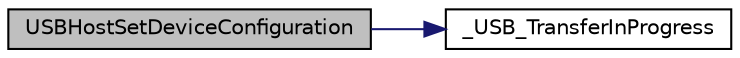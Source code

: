 digraph "USBHostSetDeviceConfiguration"
{
  edge [fontname="Helvetica",fontsize="10",labelfontname="Helvetica",labelfontsize="10"];
  node [fontname="Helvetica",fontsize="10",shape=record];
  rankdir="LR";
  Node1 [label="USBHostSetDeviceConfiguration",height=0.2,width=0.4,color="black", fillcolor="grey75", style="filled", fontcolor="black"];
  Node1 -> Node2 [color="midnightblue",fontsize="10",style="solid",fontname="Helvetica"];
  Node2 [label="_USB_TransferInProgress",height=0.2,width=0.4,color="black", fillcolor="white", style="filled",URL="$usb__host_8c.html#a5949947499243a5a3c121d40781251b0"];
}
